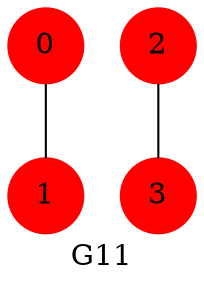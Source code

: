 strict graph G11 {
	graph [label=G11];
	node [color=red,
		shape=circle,
		style=filled
	];
	0 -- 1;
	2 -- 3;
}
